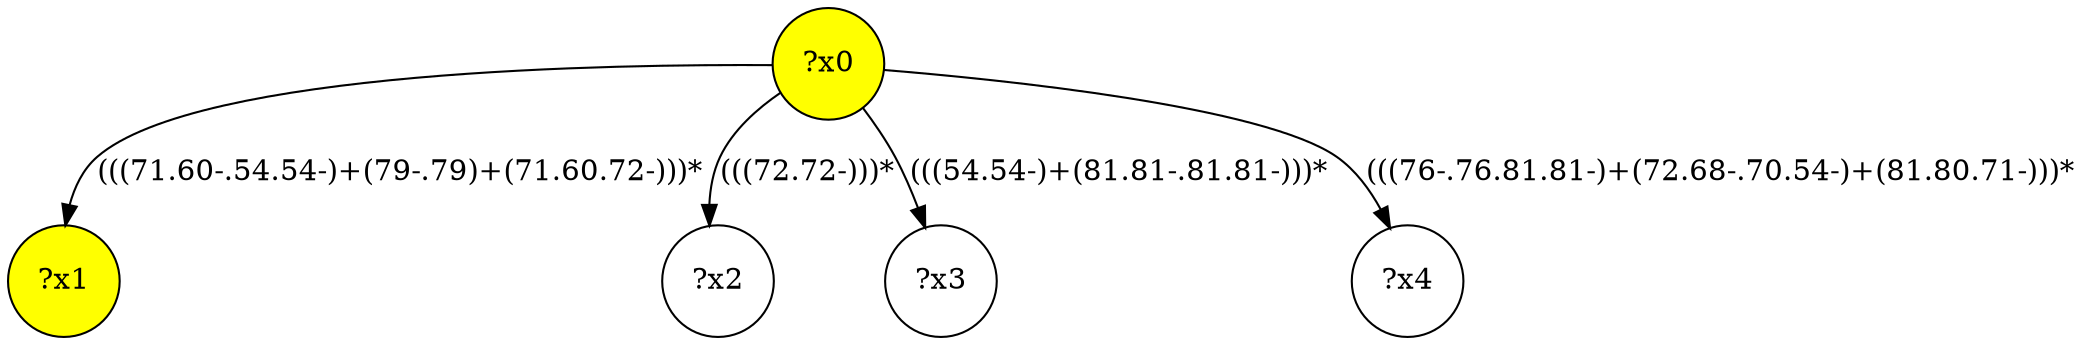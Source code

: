 digraph g {
	x0 [fillcolor="yellow", style="filled," shape=circle, label="?x0"];
	x1 [fillcolor="yellow", style="filled," shape=circle, label="?x1"];
	x0 -> x1 [label="(((71.60-.54.54-)+(79-.79)+(71.60.72-)))*"];
	x2 [shape=circle, label="?x2"];
	x0 -> x2 [label="(((72.72-)))*"];
	x3 [shape=circle, label="?x3"];
	x0 -> x3 [label="(((54.54-)+(81.81-.81.81-)))*"];
	x4 [shape=circle, label="?x4"];
	x0 -> x4 [label="(((76-.76.81.81-)+(72.68-.70.54-)+(81.80.71-)))*"];
}

